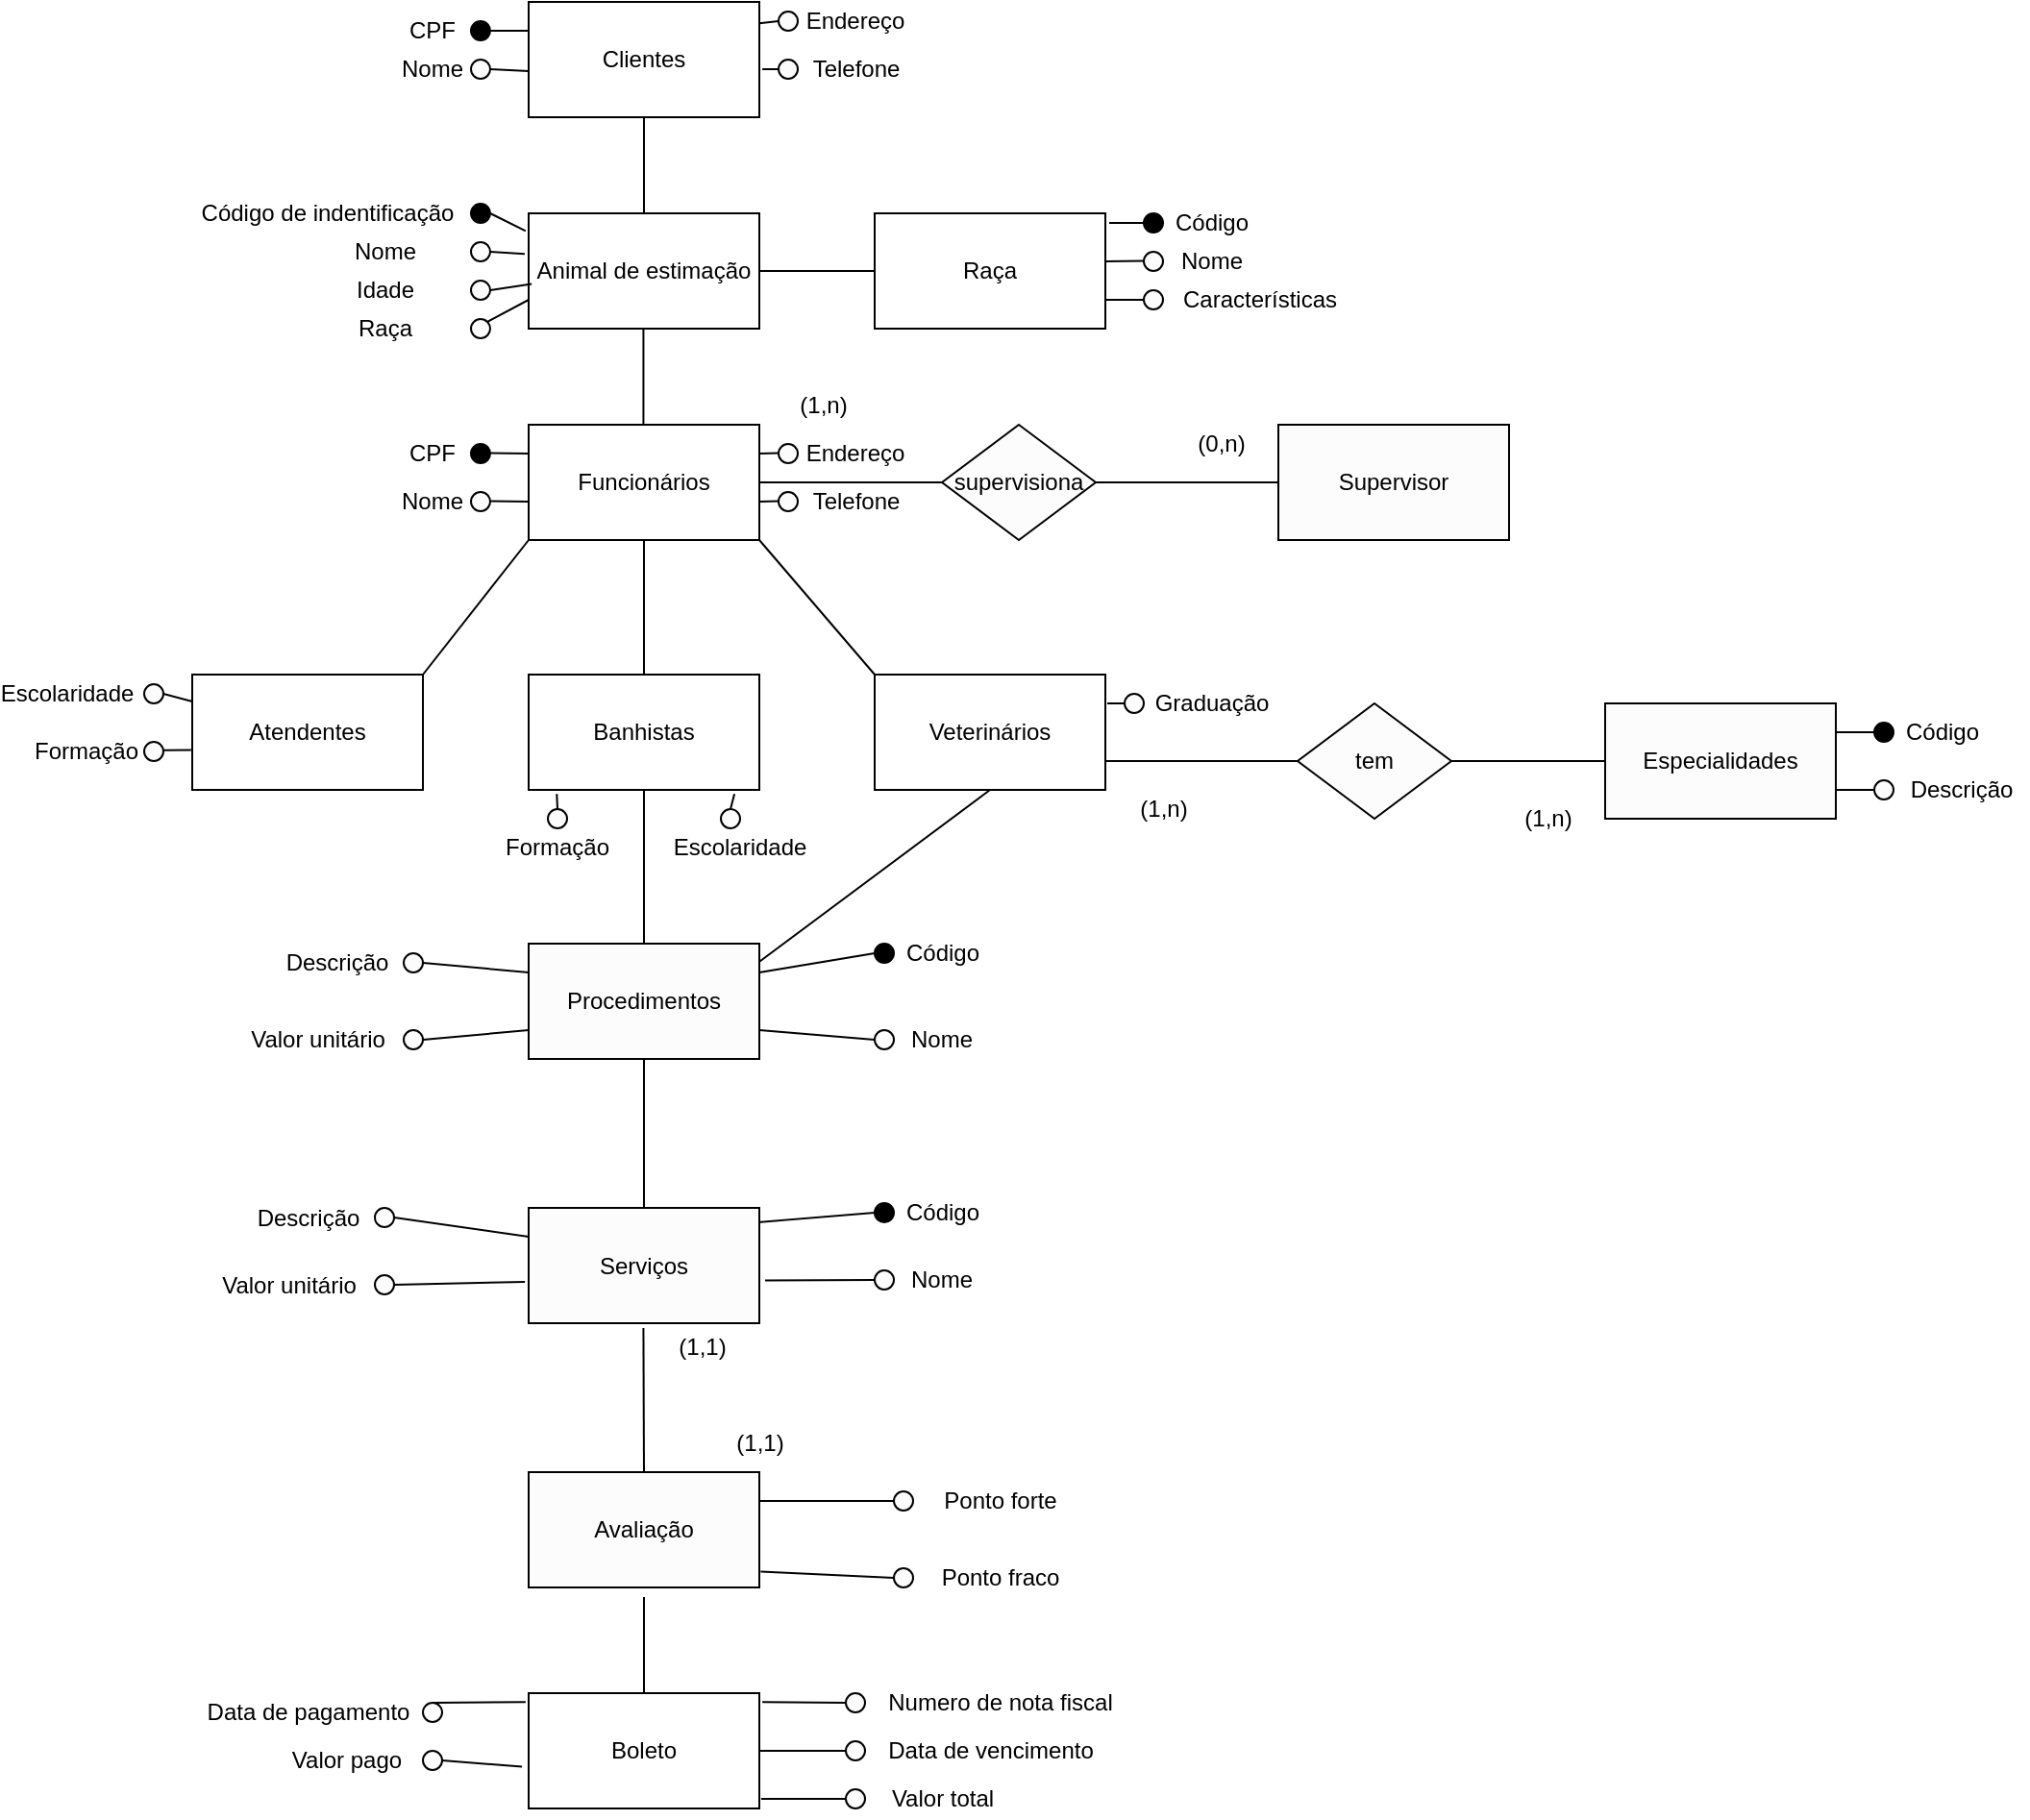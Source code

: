 <mxfile version="14.9.2" type="device"><diagram id="NPlLrMSnggXV-TD4g6x8" name="Page-1"><mxGraphModel dx="861" dy="487" grid="1" gridSize="10" guides="1" tooltips="1" connect="1" arrows="1" fold="1" page="1" pageScale="1" pageWidth="827" pageHeight="1169" math="0" shadow="0"><root><mxCell id="0"/><mxCell id="1" parent="0"/><mxCell id="u-GBJbDqIHxT70f3hszA-1" value="Funcionários" style="rounded=0;whiteSpace=wrap;html=1;" vertex="1" parent="1"><mxGeometry x="320" y="240" width="120" height="60" as="geometry"/></mxCell><mxCell id="u-GBJbDqIHxT70f3hszA-2" value="Veterinários" style="rounded=0;whiteSpace=wrap;html=1;" vertex="1" parent="1"><mxGeometry x="500" y="370" width="120" height="60" as="geometry"/></mxCell><mxCell id="u-GBJbDqIHxT70f3hszA-3" value="Banhistas" style="rounded=0;whiteSpace=wrap;html=1;" vertex="1" parent="1"><mxGeometry x="320" y="370" width="120" height="60" as="geometry"/></mxCell><mxCell id="u-GBJbDqIHxT70f3hszA-4" value="Atendentes" style="rounded=0;whiteSpace=wrap;html=1;" vertex="1" parent="1"><mxGeometry x="145" y="370" width="120" height="60" as="geometry"/></mxCell><mxCell id="u-GBJbDqIHxT70f3hszA-5" value="Clientes" style="rounded=0;whiteSpace=wrap;html=1;" vertex="1" parent="1"><mxGeometry x="320" y="20" width="120" height="60" as="geometry"/></mxCell><mxCell id="u-GBJbDqIHxT70f3hszA-6" value="Animal de estimação" style="rounded=0;whiteSpace=wrap;html=1;" vertex="1" parent="1"><mxGeometry x="320" y="130" width="120" height="60" as="geometry"/></mxCell><mxCell id="u-GBJbDqIHxT70f3hszA-7" value="Raça" style="rounded=0;whiteSpace=wrap;html=1;" vertex="1" parent="1"><mxGeometry x="500" y="130" width="120" height="60" as="geometry"/></mxCell><mxCell id="u-GBJbDqIHxT70f3hszA-12" value="Boleto" style="rounded=0;whiteSpace=wrap;html=1;" vertex="1" parent="1"><mxGeometry x="320" y="900" width="120" height="60" as="geometry"/></mxCell><mxCell id="u-GBJbDqIHxT70f3hszA-13" value="" style="endArrow=none;html=1;exitX=0.5;exitY=0;exitDx=0;exitDy=0;" edge="1" parent="1" source="u-GBJbDqIHxT70f3hszA-6"><mxGeometry width="50" height="50" relative="1" as="geometry"><mxPoint x="330" y="130" as="sourcePoint"/><mxPoint x="380" y="80" as="targetPoint"/></mxGeometry></mxCell><mxCell id="u-GBJbDqIHxT70f3hszA-14" value="" style="endArrow=none;html=1;exitX=0.5;exitY=0;exitDx=0;exitDy=0;" edge="1" parent="1"><mxGeometry width="50" height="50" relative="1" as="geometry"><mxPoint x="379.71" y="240" as="sourcePoint"/><mxPoint x="379.71" y="190" as="targetPoint"/></mxGeometry></mxCell><mxCell id="u-GBJbDqIHxT70f3hszA-15" value="" style="endArrow=none;html=1;entryX=0;entryY=0.5;entryDx=0;entryDy=0;" edge="1" parent="1" target="u-GBJbDqIHxT70f3hszA-7"><mxGeometry width="50" height="50" relative="1" as="geometry"><mxPoint x="440" y="160" as="sourcePoint"/><mxPoint x="450" y="110" as="targetPoint"/></mxGeometry></mxCell><mxCell id="u-GBJbDqIHxT70f3hszA-16" value="" style="endArrow=none;html=1;exitX=0.5;exitY=0;exitDx=0;exitDy=0;entryX=0.5;entryY=1;entryDx=0;entryDy=0;" edge="1" parent="1" source="u-GBJbDqIHxT70f3hszA-3" target="u-GBJbDqIHxT70f3hszA-1"><mxGeometry width="50" height="50" relative="1" as="geometry"><mxPoint x="379.71" y="360" as="sourcePoint"/><mxPoint x="379.71" y="310" as="targetPoint"/></mxGeometry></mxCell><mxCell id="u-GBJbDqIHxT70f3hszA-17" value="" style="endArrow=none;html=1;exitX=1;exitY=1;exitDx=0;exitDy=0;entryX=0;entryY=0;entryDx=0;entryDy=0;" edge="1" parent="1" source="u-GBJbDqIHxT70f3hszA-1" target="u-GBJbDqIHxT70f3hszA-2"><mxGeometry width="50" height="50" relative="1" as="geometry"><mxPoint x="500" y="400" as="sourcePoint"/><mxPoint x="500" y="350" as="targetPoint"/></mxGeometry></mxCell><mxCell id="u-GBJbDqIHxT70f3hszA-18" value="" style="endArrow=none;html=1;exitX=1;exitY=0;exitDx=0;exitDy=0;entryX=0;entryY=1;entryDx=0;entryDy=0;" edge="1" parent="1" source="u-GBJbDqIHxT70f3hszA-4" target="u-GBJbDqIHxT70f3hszA-1"><mxGeometry width="50" height="50" relative="1" as="geometry"><mxPoint x="190" y="399.71" as="sourcePoint"/><mxPoint x="320" y="399.71" as="targetPoint"/></mxGeometry></mxCell><mxCell id="u-GBJbDqIHxT70f3hszA-19" value="" style="endArrow=none;html=1;exitX=1;exitY=0;exitDx=0;exitDy=0;entryX=0.5;entryY=1;entryDx=0;entryDy=0;" edge="1" parent="1" target="u-GBJbDqIHxT70f3hszA-2"><mxGeometry width="50" height="50" relative="1" as="geometry"><mxPoint x="432.5" y="525" as="sourcePoint"/><mxPoint x="580" y="500" as="targetPoint"/></mxGeometry></mxCell><mxCell id="u-GBJbDqIHxT70f3hszA-21" value="" style="endArrow=none;html=1;exitX=0.5;exitY=0;exitDx=0;exitDy=0;entryX=0.5;entryY=1;entryDx=0;entryDy=0;" edge="1" parent="1" source="u-GBJbDqIHxT70f3hszA-177" target="u-GBJbDqIHxT70f3hszA-3"><mxGeometry width="50" height="50" relative="1" as="geometry"><mxPoint x="380" y="505" as="sourcePoint"/><mxPoint x="427.5" y="460" as="targetPoint"/></mxGeometry></mxCell><mxCell id="u-GBJbDqIHxT70f3hszA-22" value="" style="endArrow=none;html=1;entryX=0.5;entryY=1;entryDx=0;entryDy=0;exitX=0.5;exitY=0;exitDx=0;exitDy=0;" edge="1" parent="1" source="u-GBJbDqIHxT70f3hszA-175" target="u-GBJbDqIHxT70f3hszA-177"><mxGeometry width="50" height="50" relative="1" as="geometry"><mxPoint x="380" y="640" as="sourcePoint"/><mxPoint x="380" y="585" as="targetPoint"/></mxGeometry></mxCell><mxCell id="u-GBJbDqIHxT70f3hszA-24" value="" style="endArrow=none;html=1;exitX=0.5;exitY=0;exitDx=0;exitDy=0;" edge="1" parent="1" source="u-GBJbDqIHxT70f3hszA-12"><mxGeometry width="50" height="50" relative="1" as="geometry"><mxPoint x="379.71" y="890" as="sourcePoint"/><mxPoint x="380" y="850" as="targetPoint"/></mxGeometry></mxCell><mxCell id="u-GBJbDqIHxT70f3hszA-25" value="" style="ellipse;whiteSpace=wrap;html=1;aspect=fixed;fillColor=#000000;" vertex="1" parent="1"><mxGeometry x="290" y="30" width="10" height="10" as="geometry"/></mxCell><mxCell id="u-GBJbDqIHxT70f3hszA-29" value="CPF" style="text;html=1;strokeColor=none;fillColor=none;align=center;verticalAlign=middle;whiteSpace=wrap;rounded=0;" vertex="1" parent="1"><mxGeometry x="250" y="25" width="40" height="20" as="geometry"/></mxCell><mxCell id="u-GBJbDqIHxT70f3hszA-30" value="" style="ellipse;whiteSpace=wrap;html=1;aspect=fixed;fillColor=#FCFCFC;" vertex="1" parent="1"><mxGeometry x="290" y="50" width="10" height="10" as="geometry"/></mxCell><mxCell id="u-GBJbDqIHxT70f3hszA-31" value="Nome" style="text;html=1;strokeColor=none;fillColor=none;align=center;verticalAlign=middle;whiteSpace=wrap;rounded=0;" vertex="1" parent="1"><mxGeometry x="250" y="45" width="40" height="20" as="geometry"/></mxCell><mxCell id="u-GBJbDqIHxT70f3hszA-32" value="Endereço" style="text;html=1;strokeColor=none;fillColor=none;align=center;verticalAlign=middle;whiteSpace=wrap;rounded=0;" vertex="1" parent="1"><mxGeometry x="470" y="20" width="40" height="20" as="geometry"/></mxCell><mxCell id="u-GBJbDqIHxT70f3hszA-33" value="Telefone" style="text;html=1;align=center;verticalAlign=middle;resizable=0;points=[];autosize=1;strokeColor=none;" vertex="1" parent="1"><mxGeometry x="460" y="45" width="60" height="20" as="geometry"/></mxCell><mxCell id="u-GBJbDqIHxT70f3hszA-35" value="" style="ellipse;whiteSpace=wrap;html=1;aspect=fixed;fillColor=#FCFCFC;" vertex="1" parent="1"><mxGeometry x="450" y="25" width="10" height="10" as="geometry"/></mxCell><mxCell id="u-GBJbDqIHxT70f3hszA-36" value="" style="ellipse;whiteSpace=wrap;html=1;aspect=fixed;fillColor=#FCFCFC;" vertex="1" parent="1"><mxGeometry x="450" y="50" width="10" height="10" as="geometry"/></mxCell><mxCell id="u-GBJbDqIHxT70f3hszA-37" value="Código de indentificação" style="text;html=1;align=center;verticalAlign=middle;resizable=0;points=[];autosize=1;strokeColor=none;" vertex="1" parent="1"><mxGeometry x="140" y="120" width="150" height="20" as="geometry"/></mxCell><mxCell id="u-GBJbDqIHxT70f3hszA-38" value="Nome" style="text;html=1;align=center;verticalAlign=middle;resizable=0;points=[];autosize=1;strokeColor=none;" vertex="1" parent="1"><mxGeometry x="220" y="140" width="50" height="20" as="geometry"/></mxCell><mxCell id="u-GBJbDqIHxT70f3hszA-39" value="Idade" style="text;html=1;align=center;verticalAlign=middle;resizable=0;points=[];autosize=1;strokeColor=none;" vertex="1" parent="1"><mxGeometry x="220" y="160" width="50" height="20" as="geometry"/></mxCell><mxCell id="u-GBJbDqIHxT70f3hszA-40" value="Raça" style="text;html=1;align=center;verticalAlign=middle;resizable=0;points=[];autosize=1;strokeColor=none;" vertex="1" parent="1"><mxGeometry x="225" y="180" width="40" height="20" as="geometry"/></mxCell><mxCell id="u-GBJbDqIHxT70f3hszA-41" value="" style="ellipse;whiteSpace=wrap;html=1;aspect=fixed;fillColor=#FCFCFC;" vertex="1" parent="1"><mxGeometry x="290" y="145" width="10" height="10" as="geometry"/></mxCell><mxCell id="u-GBJbDqIHxT70f3hszA-42" value="" style="ellipse;whiteSpace=wrap;html=1;aspect=fixed;fillColor=#FCFCFC;" vertex="1" parent="1"><mxGeometry x="290" y="165" width="10" height="10" as="geometry"/></mxCell><mxCell id="u-GBJbDqIHxT70f3hszA-43" value="" style="ellipse;whiteSpace=wrap;html=1;aspect=fixed;fillColor=#FCFCFC;" vertex="1" parent="1"><mxGeometry x="290" y="185" width="10" height="10" as="geometry"/></mxCell><mxCell id="u-GBJbDqIHxT70f3hszA-44" value="" style="ellipse;whiteSpace=wrap;html=1;aspect=fixed;fillColor=#000000;" vertex="1" parent="1"><mxGeometry x="290" y="125" width="10" height="10" as="geometry"/></mxCell><mxCell id="u-GBJbDqIHxT70f3hszA-45" value="Código" style="text;html=1;align=center;verticalAlign=middle;resizable=0;points=[];autosize=1;strokeColor=none;" vertex="1" parent="1"><mxGeometry x="650" y="125" width="50" height="20" as="geometry"/></mxCell><mxCell id="u-GBJbDqIHxT70f3hszA-46" value="Nome" style="text;html=1;align=center;verticalAlign=middle;resizable=0;points=[];autosize=1;strokeColor=none;" vertex="1" parent="1"><mxGeometry x="650" y="145" width="50" height="20" as="geometry"/></mxCell><mxCell id="u-GBJbDqIHxT70f3hszA-47" value="Características" style="text;html=1;align=center;verticalAlign=middle;resizable=0;points=[];autosize=1;strokeColor=none;" vertex="1" parent="1"><mxGeometry x="650" y="165" width="100" height="20" as="geometry"/></mxCell><mxCell id="u-GBJbDqIHxT70f3hszA-48" value="" style="ellipse;whiteSpace=wrap;html=1;aspect=fixed;fillColor=#FCFCFC;" vertex="1" parent="1"><mxGeometry x="640" y="150" width="10" height="10" as="geometry"/></mxCell><mxCell id="u-GBJbDqIHxT70f3hszA-49" value="" style="ellipse;whiteSpace=wrap;html=1;aspect=fixed;fillColor=#FCFCFC;" vertex="1" parent="1"><mxGeometry x="640" y="170" width="10" height="10" as="geometry"/></mxCell><mxCell id="u-GBJbDqIHxT70f3hszA-50" value="" style="ellipse;whiteSpace=wrap;html=1;aspect=fixed;fillColor=#000000;" vertex="1" parent="1"><mxGeometry x="640" y="130" width="10" height="10" as="geometry"/></mxCell><mxCell id="u-GBJbDqIHxT70f3hszA-51" value="CPF" style="text;html=1;strokeColor=none;fillColor=none;align=center;verticalAlign=middle;whiteSpace=wrap;rounded=0;" vertex="1" parent="1"><mxGeometry x="250" y="245" width="40" height="20" as="geometry"/></mxCell><mxCell id="u-GBJbDqIHxT70f3hszA-52" value="" style="ellipse;whiteSpace=wrap;html=1;aspect=fixed;fillColor=#000000;" vertex="1" parent="1"><mxGeometry x="290" y="250" width="10" height="10" as="geometry"/></mxCell><mxCell id="u-GBJbDqIHxT70f3hszA-53" value="Nome" style="text;html=1;strokeColor=none;fillColor=none;align=center;verticalAlign=middle;whiteSpace=wrap;rounded=0;" vertex="1" parent="1"><mxGeometry x="250" y="270" width="40" height="20" as="geometry"/></mxCell><mxCell id="u-GBJbDqIHxT70f3hszA-54" value="" style="ellipse;whiteSpace=wrap;html=1;aspect=fixed;fillColor=#FCFCFC;" vertex="1" parent="1"><mxGeometry x="290" y="275" width="10" height="10" as="geometry"/></mxCell><mxCell id="u-GBJbDqIHxT70f3hszA-56" value="Endereço" style="text;html=1;strokeColor=none;fillColor=none;align=center;verticalAlign=middle;whiteSpace=wrap;rounded=0;" vertex="1" parent="1"><mxGeometry x="470" y="245" width="40" height="20" as="geometry"/></mxCell><mxCell id="u-GBJbDqIHxT70f3hszA-57" value="" style="ellipse;whiteSpace=wrap;html=1;aspect=fixed;fillColor=#FCFCFC;" vertex="1" parent="1"><mxGeometry x="450" y="250" width="10" height="10" as="geometry"/></mxCell><mxCell id="u-GBJbDqIHxT70f3hszA-58" value="Telefone" style="text;html=1;align=center;verticalAlign=middle;resizable=0;points=[];autosize=1;strokeColor=none;" vertex="1" parent="1"><mxGeometry x="460" y="270" width="60" height="20" as="geometry"/></mxCell><mxCell id="u-GBJbDqIHxT70f3hszA-60" value="" style="ellipse;whiteSpace=wrap;html=1;aspect=fixed;fillColor=#FCFCFC;" vertex="1" parent="1"><mxGeometry x="450" y="275" width="10" height="10" as="geometry"/></mxCell><mxCell id="u-GBJbDqIHxT70f3hszA-61" value="Escolaridade" style="text;html=1;strokeColor=none;fillColor=none;align=center;verticalAlign=middle;whiteSpace=wrap;rounded=0;" vertex="1" parent="1"><mxGeometry x="60" y="370" width="40" height="20" as="geometry"/></mxCell><mxCell id="u-GBJbDqIHxT70f3hszA-62" value="" style="ellipse;whiteSpace=wrap;html=1;aspect=fixed;fillColor=#FCFCFC;" vertex="1" parent="1"><mxGeometry x="120" y="375" width="10" height="10" as="geometry"/></mxCell><mxCell id="u-GBJbDqIHxT70f3hszA-63" value="Formação" style="text;html=1;strokeColor=none;fillColor=none;align=center;verticalAlign=middle;whiteSpace=wrap;rounded=0;" vertex="1" parent="1"><mxGeometry x="70" y="400" width="40" height="20" as="geometry"/></mxCell><mxCell id="u-GBJbDqIHxT70f3hszA-64" value="" style="ellipse;whiteSpace=wrap;html=1;aspect=fixed;fillColor=#FCFCFC;" vertex="1" parent="1"><mxGeometry x="120" y="405" width="10" height="10" as="geometry"/></mxCell><mxCell id="u-GBJbDqIHxT70f3hszA-68" value="Formação" style="text;html=1;strokeColor=none;fillColor=none;align=center;verticalAlign=middle;whiteSpace=wrap;rounded=0;" vertex="1" parent="1"><mxGeometry x="315" y="450" width="40" height="20" as="geometry"/></mxCell><mxCell id="u-GBJbDqIHxT70f3hszA-69" value="" style="ellipse;whiteSpace=wrap;html=1;aspect=fixed;fillColor=#FCFCFC;" vertex="1" parent="1"><mxGeometry x="330" y="440" width="10" height="10" as="geometry"/></mxCell><mxCell id="u-GBJbDqIHxT70f3hszA-70" value="Escolaridade" style="text;html=1;strokeColor=none;fillColor=none;align=center;verticalAlign=middle;whiteSpace=wrap;rounded=0;" vertex="1" parent="1"><mxGeometry x="410" y="450" width="40" height="20" as="geometry"/></mxCell><mxCell id="u-GBJbDqIHxT70f3hszA-71" value="" style="ellipse;whiteSpace=wrap;html=1;aspect=fixed;fillColor=#FCFCFC;" vertex="1" parent="1"><mxGeometry x="420" y="440" width="10" height="10" as="geometry"/></mxCell><mxCell id="u-GBJbDqIHxT70f3hszA-72" value="" style="ellipse;whiteSpace=wrap;html=1;aspect=fixed;fillColor=#FCFCFC;" vertex="1" parent="1"><mxGeometry x="630" y="380" width="10" height="10" as="geometry"/></mxCell><mxCell id="u-GBJbDqIHxT70f3hszA-74" value="Graduação" style="text;html=1;align=center;verticalAlign=middle;resizable=0;points=[];autosize=1;strokeColor=none;" vertex="1" parent="1"><mxGeometry x="640" y="375" width="70" height="20" as="geometry"/></mxCell><mxCell id="u-GBJbDqIHxT70f3hszA-78" value="" style="ellipse;whiteSpace=wrap;html=1;aspect=fixed;fillColor=#000000;" vertex="1" parent="1"><mxGeometry x="500" y="510" width="10" height="10" as="geometry"/></mxCell><mxCell id="u-GBJbDqIHxT70f3hszA-79" value="Código" style="text;html=1;align=center;verticalAlign=middle;resizable=0;points=[];autosize=1;strokeColor=none;" vertex="1" parent="1"><mxGeometry x="510" y="505" width="50" height="20" as="geometry"/></mxCell><mxCell id="u-GBJbDqIHxT70f3hszA-82" value="Nome" style="text;html=1;strokeColor=none;fillColor=none;align=center;verticalAlign=middle;whiteSpace=wrap;rounded=0;" vertex="1" parent="1"><mxGeometry x="515" y="550" width="40" height="20" as="geometry"/></mxCell><mxCell id="u-GBJbDqIHxT70f3hszA-84" value="" style="ellipse;whiteSpace=wrap;html=1;aspect=fixed;fillColor=#FCFCFC;" vertex="1" parent="1"><mxGeometry x="500" y="555" width="10" height="10" as="geometry"/></mxCell><mxCell id="u-GBJbDqIHxT70f3hszA-85" value="" style="ellipse;whiteSpace=wrap;html=1;aspect=fixed;fillColor=#FCFCFC;" vertex="1" parent="1"><mxGeometry x="255" y="555" width="10" height="10" as="geometry"/></mxCell><mxCell id="u-GBJbDqIHxT70f3hszA-86" value="" style="ellipse;whiteSpace=wrap;html=1;aspect=fixed;fillColor=#FCFCFC;" vertex="1" parent="1"><mxGeometry x="255" y="515" width="10" height="10" as="geometry"/></mxCell><mxCell id="u-GBJbDqIHxT70f3hszA-87" value="Descrição" style="text;html=1;align=center;verticalAlign=middle;resizable=0;points=[];autosize=1;strokeColor=none;" vertex="1" parent="1"><mxGeometry x="185" y="510" width="70" height="20" as="geometry"/></mxCell><mxCell id="u-GBJbDqIHxT70f3hszA-88" value="Valor unitário" style="text;html=1;align=center;verticalAlign=middle;resizable=0;points=[];autosize=1;strokeColor=none;" vertex="1" parent="1"><mxGeometry x="165" y="550" width="90" height="20" as="geometry"/></mxCell><mxCell id="u-GBJbDqIHxT70f3hszA-90" value="Supervisor" style="whiteSpace=wrap;html=1;fillColor=#FCFCFC;" vertex="1" parent="1"><mxGeometry x="710" y="240" width="120" height="60" as="geometry"/></mxCell><mxCell id="u-GBJbDqIHxT70f3hszA-91" value="" style="ellipse;whiteSpace=wrap;html=1;aspect=fixed;fillColor=#000000;" vertex="1" parent="1"><mxGeometry x="500" y="645" width="10" height="10" as="geometry"/></mxCell><mxCell id="u-GBJbDqIHxT70f3hszA-92" value="Código" style="text;html=1;align=center;verticalAlign=middle;resizable=0;points=[];autosize=1;strokeColor=none;" vertex="1" parent="1"><mxGeometry x="510" y="640" width="50" height="20" as="geometry"/></mxCell><mxCell id="u-GBJbDqIHxT70f3hszA-93" value="Nome" style="text;html=1;strokeColor=none;fillColor=none;align=center;verticalAlign=middle;whiteSpace=wrap;rounded=0;" vertex="1" parent="1"><mxGeometry x="515" y="675" width="40" height="20" as="geometry"/></mxCell><mxCell id="u-GBJbDqIHxT70f3hszA-94" value="" style="ellipse;whiteSpace=wrap;html=1;aspect=fixed;fillColor=#FCFCFC;" vertex="1" parent="1"><mxGeometry x="500" y="680" width="10" height="10" as="geometry"/></mxCell><mxCell id="u-GBJbDqIHxT70f3hszA-95" value="" style="ellipse;whiteSpace=wrap;html=1;aspect=fixed;fillColor=#FCFCFC;" vertex="1" parent="1"><mxGeometry x="240" y="647.5" width="10" height="10" as="geometry"/></mxCell><mxCell id="u-GBJbDqIHxT70f3hszA-96" value="Descrição" style="text;html=1;align=center;verticalAlign=middle;resizable=0;points=[];autosize=1;strokeColor=none;" vertex="1" parent="1"><mxGeometry x="170" y="642.5" width="70" height="20" as="geometry"/></mxCell><mxCell id="u-GBJbDqIHxT70f3hszA-97" value="" style="ellipse;whiteSpace=wrap;html=1;aspect=fixed;fillColor=#FCFCFC;" vertex="1" parent="1"><mxGeometry x="240" y="682.5" width="10" height="10" as="geometry"/></mxCell><mxCell id="u-GBJbDqIHxT70f3hszA-98" value="Valor unitário" style="text;html=1;align=center;verticalAlign=middle;resizable=0;points=[];autosize=1;strokeColor=none;" vertex="1" parent="1"><mxGeometry x="150" y="677.5" width="90" height="20" as="geometry"/></mxCell><mxCell id="u-GBJbDqIHxT70f3hszA-100" value="" style="endArrow=none;html=1;exitX=0.5;exitY=0;exitDx=0;exitDy=0;" edge="1" parent="1" source="u-GBJbDqIHxT70f3hszA-173"><mxGeometry width="50" height="50" relative="1" as="geometry"><mxPoint x="380.0" y="780" as="sourcePoint"/><mxPoint x="379.71" y="710" as="targetPoint"/></mxGeometry></mxCell><mxCell id="u-GBJbDqIHxT70f3hszA-101" value="Ponto forte" style="text;html=1;align=center;verticalAlign=middle;resizable=0;points=[];autosize=1;strokeColor=none;" vertex="1" parent="1"><mxGeometry x="530" y="790" width="70" height="20" as="geometry"/></mxCell><mxCell id="u-GBJbDqIHxT70f3hszA-102" value="Ponto fraco" style="text;html=1;align=center;verticalAlign=middle;resizable=0;points=[];autosize=1;strokeColor=none;" vertex="1" parent="1"><mxGeometry x="525" y="830" width="80" height="20" as="geometry"/></mxCell><mxCell id="u-GBJbDqIHxT70f3hszA-103" value="" style="ellipse;whiteSpace=wrap;html=1;aspect=fixed;fillColor=#FCFCFC;" vertex="1" parent="1"><mxGeometry x="510" y="795" width="10" height="10" as="geometry"/></mxCell><mxCell id="u-GBJbDqIHxT70f3hszA-104" value="" style="ellipse;whiteSpace=wrap;html=1;aspect=fixed;fillColor=#FCFCFC;" vertex="1" parent="1"><mxGeometry x="510" y="835" width="10" height="10" as="geometry"/></mxCell><mxCell id="u-GBJbDqIHxT70f3hszA-105" value="" style="ellipse;whiteSpace=wrap;html=1;aspect=fixed;fillColor=#FCFCFC;" vertex="1" parent="1"><mxGeometry x="485" y="900" width="10" height="10" as="geometry"/></mxCell><mxCell id="u-GBJbDqIHxT70f3hszA-106" value="" style="ellipse;whiteSpace=wrap;html=1;aspect=fixed;fillColor=#FCFCFC;" vertex="1" parent="1"><mxGeometry x="485" y="925" width="10" height="10" as="geometry"/></mxCell><mxCell id="u-GBJbDqIHxT70f3hszA-107" value="" style="ellipse;whiteSpace=wrap;html=1;aspect=fixed;fillColor=#FCFCFC;" vertex="1" parent="1"><mxGeometry x="485" y="950" width="10" height="10" as="geometry"/></mxCell><mxCell id="u-GBJbDqIHxT70f3hszA-108" value="" style="ellipse;whiteSpace=wrap;html=1;aspect=fixed;fillColor=#FCFCFC;" vertex="1" parent="1"><mxGeometry x="265" y="905" width="10" height="10" as="geometry"/></mxCell><mxCell id="u-GBJbDqIHxT70f3hszA-109" value="" style="ellipse;whiteSpace=wrap;html=1;aspect=fixed;fillColor=#FCFCFC;" vertex="1" parent="1"><mxGeometry x="265" y="930" width="10" height="10" as="geometry"/></mxCell><mxCell id="u-GBJbDqIHxT70f3hszA-110" value="Numero de nota fiscal" style="text;html=1;align=center;verticalAlign=middle;resizable=0;points=[];autosize=1;strokeColor=none;" vertex="1" parent="1"><mxGeometry x="500" y="895" width="130" height="20" as="geometry"/></mxCell><mxCell id="u-GBJbDqIHxT70f3hszA-111" value="Data de vencimento" style="text;html=1;align=center;verticalAlign=middle;resizable=0;points=[];autosize=1;strokeColor=none;" vertex="1" parent="1"><mxGeometry x="500" y="920" width="120" height="20" as="geometry"/></mxCell><mxCell id="u-GBJbDqIHxT70f3hszA-112" value="Valor total" style="text;html=1;align=center;verticalAlign=middle;resizable=0;points=[];autosize=1;strokeColor=none;" vertex="1" parent="1"><mxGeometry x="500" y="945" width="70" height="20" as="geometry"/></mxCell><mxCell id="u-GBJbDqIHxT70f3hszA-113" value="Data de pagamento" style="text;html=1;align=center;verticalAlign=middle;resizable=0;points=[];autosize=1;strokeColor=none;" vertex="1" parent="1"><mxGeometry x="145" y="900" width="120" height="20" as="geometry"/></mxCell><mxCell id="u-GBJbDqIHxT70f3hszA-114" value="Valor pago" style="text;html=1;align=center;verticalAlign=middle;resizable=0;points=[];autosize=1;strokeColor=none;" vertex="1" parent="1"><mxGeometry x="190" y="925" width="70" height="20" as="geometry"/></mxCell><mxCell id="u-GBJbDqIHxT70f3hszA-115" value="" style="endArrow=none;html=1;exitX=1;exitY=0.5;exitDx=0;exitDy=0;" edge="1" parent="1" source="u-GBJbDqIHxT70f3hszA-1" target="u-GBJbDqIHxT70f3hszA-154"><mxGeometry width="50" height="50" relative="1" as="geometry"><mxPoint x="549.71" y="275" as="sourcePoint"/><mxPoint x="550" y="270" as="targetPoint"/></mxGeometry></mxCell><mxCell id="u-GBJbDqIHxT70f3hszA-116" value="" style="endArrow=none;html=1;exitX=1.013;exitY=0.584;exitDx=0;exitDy=0;exitPerimeter=0;entryX=0;entryY=0.5;entryDx=0;entryDy=0;" edge="1" parent="1" source="u-GBJbDqIHxT70f3hszA-5" target="u-GBJbDqIHxT70f3hszA-36"><mxGeometry width="50" height="50" relative="1" as="geometry"><mxPoint x="519.71" y="185" as="sourcePoint"/><mxPoint x="640" y="5" as="targetPoint"/></mxGeometry></mxCell><mxCell id="u-GBJbDqIHxT70f3hszA-117" value="" style="endArrow=none;html=1;exitX=1;exitY=0.186;exitDx=0;exitDy=0;exitPerimeter=0;entryX=0;entryY=0.5;entryDx=0;entryDy=0;" edge="1" parent="1" source="u-GBJbDqIHxT70f3hszA-5" target="u-GBJbDqIHxT70f3hszA-35"><mxGeometry width="50" height="50" relative="1" as="geometry"><mxPoint x="443" y="10" as="sourcePoint"/><mxPoint x="493" y="10" as="targetPoint"/><Array as="points"/></mxGeometry></mxCell><mxCell id="u-GBJbDqIHxT70f3hszA-119" value="" style="endArrow=none;html=1;exitX=1;exitY=0.5;exitDx=0;exitDy=0;entryX=0;entryY=0.601;entryDx=0;entryDy=0;entryPerimeter=0;" edge="1" parent="1" source="u-GBJbDqIHxT70f3hszA-30" target="u-GBJbDqIHxT70f3hszA-5"><mxGeometry width="50" height="50" relative="1" as="geometry"><mxPoint x="250" y="80" as="sourcePoint"/><mxPoint x="318" y="57" as="targetPoint"/></mxGeometry></mxCell><mxCell id="u-GBJbDqIHxT70f3hszA-120" value="" style="endArrow=none;html=1;entryX=0;entryY=0.25;entryDx=0;entryDy=0;exitX=1;exitY=0.5;exitDx=0;exitDy=0;" edge="1" parent="1" source="u-GBJbDqIHxT70f3hszA-25" target="u-GBJbDqIHxT70f3hszA-5"><mxGeometry width="50" height="50" relative="1" as="geometry"><mxPoint x="240" y="10" as="sourcePoint"/><mxPoint x="300" y="10" as="targetPoint"/></mxGeometry></mxCell><mxCell id="u-GBJbDqIHxT70f3hszA-121" value="" style="endArrow=none;html=1;entryX=-0.013;entryY=0.153;entryDx=0;entryDy=0;entryPerimeter=0;exitX=1;exitY=0.5;exitDx=0;exitDy=0;" edge="1" parent="1" source="u-GBJbDqIHxT70f3hszA-44" target="u-GBJbDqIHxT70f3hszA-6"><mxGeometry width="50" height="50" relative="1" as="geometry"><mxPoint x="280" y="100" as="sourcePoint"/><mxPoint x="340" y="100" as="targetPoint"/></mxGeometry></mxCell><mxCell id="u-GBJbDqIHxT70f3hszA-122" value="" style="endArrow=none;html=1;entryX=0;entryY=0.75;entryDx=0;entryDy=0;exitX=1;exitY=0;exitDx=0;exitDy=0;" edge="1" parent="1" source="u-GBJbDqIHxT70f3hszA-43" target="u-GBJbDqIHxT70f3hszA-6"><mxGeometry width="50" height="50" relative="1" as="geometry"><mxPoint x="275" y="210" as="sourcePoint"/><mxPoint x="335" y="210" as="targetPoint"/></mxGeometry></mxCell><mxCell id="u-GBJbDqIHxT70f3hszA-123" value="" style="endArrow=none;html=1;entryX=-0.017;entryY=0.352;entryDx=0;entryDy=0;entryPerimeter=0;exitX=1;exitY=0.5;exitDx=0;exitDy=0;" edge="1" parent="1" source="u-GBJbDqIHxT70f3hszA-41" target="u-GBJbDqIHxT70f3hszA-6"><mxGeometry width="50" height="50" relative="1" as="geometry"><mxPoint x="140" y="164.43" as="sourcePoint"/><mxPoint x="200" y="164.43" as="targetPoint"/></mxGeometry></mxCell><mxCell id="u-GBJbDqIHxT70f3hszA-124" value="" style="endArrow=none;html=1;entryX=0.013;entryY=0.612;entryDx=0;entryDy=0;entryPerimeter=0;exitX=1;exitY=0.5;exitDx=0;exitDy=0;" edge="1" parent="1" source="u-GBJbDqIHxT70f3hszA-42" target="u-GBJbDqIHxT70f3hszA-6"><mxGeometry width="50" height="50" relative="1" as="geometry"><mxPoint x="299" y="167" as="sourcePoint"/><mxPoint x="317" y="167" as="targetPoint"/></mxGeometry></mxCell><mxCell id="u-GBJbDqIHxT70f3hszA-125" value="" style="endArrow=none;html=1;entryX=0;entryY=0.5;entryDx=0;entryDy=0;" edge="1" parent="1" target="u-GBJbDqIHxT70f3hszA-50"><mxGeometry width="50" height="50" relative="1" as="geometry"><mxPoint x="622" y="135" as="sourcePoint"/><mxPoint x="640" y="90" as="targetPoint"/></mxGeometry></mxCell><mxCell id="u-GBJbDqIHxT70f3hszA-126" value="" style="endArrow=none;html=1;entryX=0;entryY=0.5;entryDx=0;entryDy=0;" edge="1" parent="1"><mxGeometry width="50" height="50" relative="1" as="geometry"><mxPoint x="620" y="175" as="sourcePoint"/><mxPoint x="640" y="175" as="targetPoint"/></mxGeometry></mxCell><mxCell id="u-GBJbDqIHxT70f3hszA-127" value="" style="endArrow=none;html=1;entryX=0;entryY=0.5;entryDx=0;entryDy=0;" edge="1" parent="1"><mxGeometry width="50" height="50" relative="1" as="geometry"><mxPoint x="620" y="155" as="sourcePoint"/><mxPoint x="640" y="154.71" as="targetPoint"/></mxGeometry></mxCell><mxCell id="u-GBJbDqIHxT70f3hszA-128" value="" style="endArrow=none;html=1;" edge="1" parent="1"><mxGeometry width="50" height="50" relative="1" as="geometry"><mxPoint x="300" y="254.71" as="sourcePoint"/><mxPoint x="320" y="255" as="targetPoint"/></mxGeometry></mxCell><mxCell id="u-GBJbDqIHxT70f3hszA-129" value="" style="endArrow=none;html=1;" edge="1" parent="1"><mxGeometry width="50" height="50" relative="1" as="geometry"><mxPoint x="300" y="279.71" as="sourcePoint"/><mxPoint x="320" y="280" as="targetPoint"/><Array as="points"/></mxGeometry></mxCell><mxCell id="u-GBJbDqIHxT70f3hszA-130" value="" style="endArrow=none;html=1;entryX=0;entryY=0.5;entryDx=0;entryDy=0;exitX=1;exitY=0.25;exitDx=0;exitDy=0;" edge="1" parent="1" source="u-GBJbDqIHxT70f3hszA-1"><mxGeometry width="50" height="50" relative="1" as="geometry"><mxPoint x="390" y="254.71" as="sourcePoint"/><mxPoint x="450" y="254.71" as="targetPoint"/></mxGeometry></mxCell><mxCell id="u-GBJbDqIHxT70f3hszA-131" value="" style="endArrow=none;html=1;entryX=0;entryY=0.5;entryDx=0;entryDy=0;" edge="1" parent="1"><mxGeometry width="50" height="50" relative="1" as="geometry"><mxPoint x="440" y="280" as="sourcePoint"/><mxPoint x="450" y="279.71" as="targetPoint"/></mxGeometry></mxCell><mxCell id="u-GBJbDqIHxT70f3hszA-132" value="" style="endArrow=none;html=1;entryX=0;entryY=0.5;entryDx=0;entryDy=0;" edge="1" parent="1"><mxGeometry width="50" height="50" relative="1" as="geometry"><mxPoint x="621" y="385" as="sourcePoint"/><mxPoint x="630" y="385" as="targetPoint"/></mxGeometry></mxCell><mxCell id="u-GBJbDqIHxT70f3hszA-133" value="" style="endArrow=none;html=1;" edge="1" parent="1"><mxGeometry width="50" height="50" relative="1" as="geometry"><mxPoint x="620" y="415" as="sourcePoint"/><mxPoint x="720" y="415" as="targetPoint"/></mxGeometry></mxCell><mxCell id="u-GBJbDqIHxT70f3hszA-134" value="" style="endArrow=none;html=1;entryX=0.5;entryY=0;entryDx=0;entryDy=0;exitX=0.892;exitY=1.036;exitDx=0;exitDy=0;exitPerimeter=0;" edge="1" parent="1" source="u-GBJbDqIHxT70f3hszA-3" target="u-GBJbDqIHxT70f3hszA-71"><mxGeometry width="50" height="50" relative="1" as="geometry"><mxPoint x="445" y="395" as="sourcePoint"/><mxPoint x="505" y="395" as="targetPoint"/></mxGeometry></mxCell><mxCell id="u-GBJbDqIHxT70f3hszA-135" value="" style="endArrow=none;html=1;entryX=0;entryY=0.5;entryDx=0;entryDy=0;exitX=0.122;exitY=1.036;exitDx=0;exitDy=0;exitPerimeter=0;" edge="1" parent="1" source="u-GBJbDqIHxT70f3hszA-3"><mxGeometry width="50" height="50" relative="1" as="geometry"><mxPoint x="275" y="440" as="sourcePoint"/><mxPoint x="335" y="440" as="targetPoint"/></mxGeometry></mxCell><mxCell id="u-GBJbDqIHxT70f3hszA-136" value="" style="endArrow=none;html=1;" edge="1" parent="1" target="u-GBJbDqIHxT70f3hszA-4"><mxGeometry width="50" height="50" relative="1" as="geometry"><mxPoint x="130" y="380" as="sourcePoint"/><mxPoint x="140" y="380" as="targetPoint"/></mxGeometry></mxCell><mxCell id="u-GBJbDqIHxT70f3hszA-137" value="" style="endArrow=none;html=1;entryX=-0.005;entryY=0.655;entryDx=0;entryDy=0;entryPerimeter=0;" edge="1" parent="1" target="u-GBJbDqIHxT70f3hszA-4"><mxGeometry width="50" height="50" relative="1" as="geometry"><mxPoint x="130" y="409.43" as="sourcePoint"/><mxPoint x="140" y="409" as="targetPoint"/></mxGeometry></mxCell><mxCell id="u-GBJbDqIHxT70f3hszA-138" value="" style="endArrow=none;html=1;entryX=0;entryY=0.5;entryDx=0;entryDy=0;exitX=1;exitY=0.25;exitDx=0;exitDy=0;" edge="1" parent="1" source="u-GBJbDqIHxT70f3hszA-177" target="u-GBJbDqIHxT70f3hszA-78"><mxGeometry width="50" height="50" relative="1" as="geometry"><mxPoint x="454.97" y="530.04" as="sourcePoint"/><mxPoint x="515" y="524.43" as="targetPoint"/></mxGeometry></mxCell><mxCell id="u-GBJbDqIHxT70f3hszA-139" value="" style="endArrow=none;html=1;entryX=0;entryY=0.5;entryDx=0;entryDy=0;exitX=1;exitY=0.75;exitDx=0;exitDy=0;" edge="1" parent="1" source="u-GBJbDqIHxT70f3hszA-177" target="u-GBJbDqIHxT70f3hszA-84"><mxGeometry width="50" height="50" relative="1" as="geometry"><mxPoint x="450" y="560" as="sourcePoint"/><mxPoint x="490" y="585" as="targetPoint"/></mxGeometry></mxCell><mxCell id="u-GBJbDqIHxT70f3hszA-140" value="" style="endArrow=none;html=1;entryX=0;entryY=0.25;entryDx=0;entryDy=0;exitX=1;exitY=0.5;exitDx=0;exitDy=0;" edge="1" parent="1" source="u-GBJbDqIHxT70f3hszA-86" target="u-GBJbDqIHxT70f3hszA-177"><mxGeometry width="50" height="50" relative="1" as="geometry"><mxPoint x="267" y="490" as="sourcePoint"/><mxPoint x="310.07" y="530.04" as="targetPoint"/></mxGeometry></mxCell><mxCell id="u-GBJbDqIHxT70f3hszA-141" value="" style="endArrow=none;html=1;entryX=0;entryY=0.75;entryDx=0;entryDy=0;exitX=1;exitY=0.5;exitDx=0;exitDy=0;" edge="1" parent="1" source="u-GBJbDqIHxT70f3hszA-85" target="u-GBJbDqIHxT70f3hszA-177"><mxGeometry width="50" height="50" relative="1" as="geometry"><mxPoint x="270" y="600" as="sourcePoint"/><mxPoint x="307.55" y="559.48" as="targetPoint"/></mxGeometry></mxCell><mxCell id="u-GBJbDqIHxT70f3hszA-143" value="" style="endArrow=none;html=1;exitX=1;exitY=0.5;exitDx=0;exitDy=0;entryX=0;entryY=0.25;entryDx=0;entryDy=0;" edge="1" parent="1" source="u-GBJbDqIHxT70f3hszA-95" target="u-GBJbDqIHxT70f3hszA-175"><mxGeometry width="50" height="50" relative="1" as="geometry"><mxPoint x="250" y="630" as="sourcePoint"/><mxPoint x="299.719" y="659.193" as="targetPoint"/></mxGeometry></mxCell><mxCell id="u-GBJbDqIHxT70f3hszA-144" value="" style="endArrow=none;html=1;exitX=1;exitY=0.5;exitDx=0;exitDy=0;entryX=-0.016;entryY=0.642;entryDx=0;entryDy=0;entryPerimeter=0;" edge="1" parent="1" source="u-GBJbDqIHxT70f3hszA-97" target="u-GBJbDqIHxT70f3hszA-175"><mxGeometry width="50" height="50" relative="1" as="geometry"><mxPoint x="234.93" y="719.96" as="sourcePoint"/><mxPoint x="299.719" y="680.807" as="targetPoint"/></mxGeometry></mxCell><mxCell id="u-GBJbDqIHxT70f3hszA-145" value="" style="endArrow=none;html=1;exitX=0.994;exitY=0.124;exitDx=0;exitDy=0;exitPerimeter=0;" edge="1" parent="1" source="u-GBJbDqIHxT70f3hszA-175"><mxGeometry width="50" height="50" relative="1" as="geometry"><mxPoint x="455.429" y="657.429" as="sourcePoint"/><mxPoint x="500" y="650" as="targetPoint"/></mxGeometry></mxCell><mxCell id="u-GBJbDqIHxT70f3hszA-146" value="" style="endArrow=none;html=1;entryX=0;entryY=0.5;entryDx=0;entryDy=0;exitX=1.025;exitY=0.629;exitDx=0;exitDy=0;exitPerimeter=0;" edge="1" parent="1" source="u-GBJbDqIHxT70f3hszA-175" target="u-GBJbDqIHxT70f3hszA-94"><mxGeometry width="50" height="50" relative="1" as="geometry"><mxPoint x="464.48" y="678.4" as="sourcePoint"/><mxPoint x="495.07" y="710" as="targetPoint"/></mxGeometry></mxCell><mxCell id="u-GBJbDqIHxT70f3hszA-147" value="" style="endArrow=none;html=1;entryX=0;entryY=0.5;entryDx=0;entryDy=0;exitX=1;exitY=0.25;exitDx=0;exitDy=0;" edge="1" parent="1" source="u-GBJbDqIHxT70f3hszA-173" target="u-GBJbDqIHxT70f3hszA-103"><mxGeometry width="50" height="50" relative="1" as="geometry"><mxPoint x="458.767" y="807.882" as="sourcePoint"/><mxPoint x="490.0" y="745" as="targetPoint"/></mxGeometry></mxCell><mxCell id="u-GBJbDqIHxT70f3hszA-148" value="" style="endArrow=none;html=1;entryX=0;entryY=0.5;entryDx=0;entryDy=0;exitX=1.006;exitY=0.863;exitDx=0;exitDy=0;exitPerimeter=0;" edge="1" parent="1" source="u-GBJbDqIHxT70f3hszA-173" target="u-GBJbDqIHxT70f3hszA-104"><mxGeometry width="50" height="50" relative="1" as="geometry"><mxPoint x="458.767" y="832.118" as="sourcePoint"/><mxPoint x="490.0" y="820.04" as="targetPoint"/></mxGeometry></mxCell><mxCell id="u-GBJbDqIHxT70f3hszA-149" value="" style="endArrow=none;html=1;entryX=0;entryY=0.5;entryDx=0;entryDy=0;exitX=1.013;exitY=0.077;exitDx=0;exitDy=0;exitPerimeter=0;" edge="1" parent="1" source="u-GBJbDqIHxT70f3hszA-12" target="u-GBJbDqIHxT70f3hszA-105"><mxGeometry width="50" height="50" relative="1" as="geometry"><mxPoint x="416.827" y="827.805" as="sourcePoint"/><mxPoint x="460" y="835" as="targetPoint"/></mxGeometry></mxCell><mxCell id="u-GBJbDqIHxT70f3hszA-150" value="" style="endArrow=none;html=1;entryX=0;entryY=0.5;entryDx=0;entryDy=0;exitX=1;exitY=0.5;exitDx=0;exitDy=0;" edge="1" parent="1" source="u-GBJbDqIHxT70f3hszA-12" target="u-GBJbDqIHxT70f3hszA-106"><mxGeometry width="50" height="50" relative="1" as="geometry"><mxPoint x="416.827" y="820.005" as="sourcePoint"/><mxPoint x="460" y="827.2" as="targetPoint"/></mxGeometry></mxCell><mxCell id="u-GBJbDqIHxT70f3hszA-151" value="" style="endArrow=none;html=1;entryX=0;entryY=0.5;entryDx=0;entryDy=0;exitX=1.008;exitY=0.917;exitDx=0;exitDy=0;exitPerimeter=0;" edge="1" parent="1" source="u-GBJbDqIHxT70f3hszA-12" target="u-GBJbDqIHxT70f3hszA-107"><mxGeometry width="50" height="50" relative="1" as="geometry"><mxPoint x="441" y="895" as="sourcePoint"/><mxPoint x="451.59" y="947.2" as="targetPoint"/></mxGeometry></mxCell><mxCell id="u-GBJbDqIHxT70f3hszA-152" value="" style="endArrow=none;html=1;entryX=-0.013;entryY=0.077;entryDx=0;entryDy=0;entryPerimeter=0;" edge="1" parent="1" target="u-GBJbDqIHxT70f3hszA-12"><mxGeometry width="50" height="50" relative="1" as="geometry"><mxPoint x="270" y="905" as="sourcePoint"/><mxPoint x="320" y="817" as="targetPoint"/></mxGeometry></mxCell><mxCell id="u-GBJbDqIHxT70f3hszA-153" value="" style="endArrow=none;html=1;entryX=-0.029;entryY=0.638;entryDx=0;entryDy=0;exitX=1;exitY=0.5;exitDx=0;exitDy=0;entryPerimeter=0;" edge="1" parent="1" source="u-GBJbDqIHxT70f3hszA-109" target="u-GBJbDqIHxT70f3hszA-12"><mxGeometry width="50" height="50" relative="1" as="geometry"><mxPoint x="276.827" y="930.005" as="sourcePoint"/><mxPoint x="320" y="937.2" as="targetPoint"/></mxGeometry></mxCell><mxCell id="u-GBJbDqIHxT70f3hszA-154" value="supervisiona" style="rhombus;whiteSpace=wrap;html=1;fillColor=#FCFCFC;" vertex="1" parent="1"><mxGeometry x="535" y="240" width="80" height="60" as="geometry"/></mxCell><mxCell id="u-GBJbDqIHxT70f3hszA-155" value="" style="endArrow=none;html=1;entryX=0;entryY=0.5;entryDx=0;entryDy=0;exitX=1;exitY=0.5;exitDx=0;exitDy=0;" edge="1" parent="1" source="u-GBJbDqIHxT70f3hszA-154" target="u-GBJbDqIHxT70f3hszA-90"><mxGeometry width="50" height="50" relative="1" as="geometry"><mxPoint x="560" y="350" as="sourcePoint"/><mxPoint x="610" y="300" as="targetPoint"/></mxGeometry></mxCell><mxCell id="u-GBJbDqIHxT70f3hszA-156" value="(0,n)" style="text;html=1;align=center;verticalAlign=middle;resizable=0;points=[];autosize=1;strokeColor=none;" vertex="1" parent="1"><mxGeometry x="660" y="240" width="40" height="20" as="geometry"/></mxCell><mxCell id="u-GBJbDqIHxT70f3hszA-157" value="(1,n)" style="text;html=1;align=center;verticalAlign=middle;resizable=0;points=[];autosize=1;strokeColor=none;" vertex="1" parent="1"><mxGeometry x="453" y="220" width="40" height="20" as="geometry"/></mxCell><mxCell id="u-GBJbDqIHxT70f3hszA-158" value="Especialidades" style="whiteSpace=wrap;html=1;fillColor=#FCFCFC;" vertex="1" parent="1"><mxGeometry x="880" y="385" width="120" height="60" as="geometry"/></mxCell><mxCell id="u-GBJbDqIHxT70f3hszA-159" value="tem" style="rhombus;whiteSpace=wrap;html=1;fillColor=#FCFCFC;" vertex="1" parent="1"><mxGeometry x="720" y="385" width="80" height="60" as="geometry"/></mxCell><mxCell id="u-GBJbDqIHxT70f3hszA-160" value="" style="endArrow=none;html=1;entryX=0;entryY=0.5;entryDx=0;entryDy=0;exitX=1;exitY=0.5;exitDx=0;exitDy=0;" edge="1" parent="1" source="u-GBJbDqIHxT70f3hszA-159" target="u-GBJbDqIHxT70f3hszA-158"><mxGeometry width="50" height="50" relative="1" as="geometry"><mxPoint x="780" y="530" as="sourcePoint"/><mxPoint x="830" y="480" as="targetPoint"/></mxGeometry></mxCell><mxCell id="u-GBJbDqIHxT70f3hszA-161" value="(1,n)" style="text;html=1;align=center;verticalAlign=middle;resizable=0;points=[];autosize=1;strokeColor=none;" vertex="1" parent="1"><mxGeometry x="630" y="430" width="40" height="20" as="geometry"/></mxCell><mxCell id="u-GBJbDqIHxT70f3hszA-162" value="(1,n)" style="text;html=1;align=center;verticalAlign=middle;resizable=0;points=[];autosize=1;strokeColor=none;" vertex="1" parent="1"><mxGeometry x="830" y="435" width="40" height="20" as="geometry"/></mxCell><mxCell id="u-GBJbDqIHxT70f3hszA-163" value="" style="ellipse;whiteSpace=wrap;html=1;aspect=fixed;fillColor=#000000;" vertex="1" parent="1"><mxGeometry x="1020" y="395" width="10" height="10" as="geometry"/></mxCell><mxCell id="u-GBJbDqIHxT70f3hszA-165" value="" style="ellipse;whiteSpace=wrap;html=1;aspect=fixed;fillColor=#FCFCFC;" vertex="1" parent="1"><mxGeometry x="1020" y="425" width="10" height="10" as="geometry"/></mxCell><mxCell id="u-GBJbDqIHxT70f3hszA-166" value="Código" style="text;html=1;align=center;verticalAlign=middle;resizable=0;points=[];autosize=1;strokeColor=none;" vertex="1" parent="1"><mxGeometry x="1030" y="390" width="50" height="20" as="geometry"/></mxCell><mxCell id="u-GBJbDqIHxT70f3hszA-167" value="Descrição" style="text;html=1;align=center;verticalAlign=middle;resizable=0;points=[];autosize=1;strokeColor=none;" vertex="1" parent="1"><mxGeometry x="1030" y="420" width="70" height="20" as="geometry"/></mxCell><mxCell id="u-GBJbDqIHxT70f3hszA-168" value="" style="endArrow=none;html=1;entryX=0;entryY=0.5;entryDx=0;entryDy=0;exitX=1;exitY=0.25;exitDx=0;exitDy=0;" edge="1" parent="1" source="u-GBJbDqIHxT70f3hszA-158" target="u-GBJbDqIHxT70f3hszA-163"><mxGeometry width="50" height="50" relative="1" as="geometry"><mxPoint x="790" y="370" as="sourcePoint"/><mxPoint x="840" y="320" as="targetPoint"/></mxGeometry></mxCell><mxCell id="u-GBJbDqIHxT70f3hszA-169" value="" style="endArrow=none;html=1;entryX=0;entryY=0.5;entryDx=0;entryDy=0;exitX=1;exitY=0.75;exitDx=0;exitDy=0;" edge="1" parent="1" source="u-GBJbDqIHxT70f3hszA-158" target="u-GBJbDqIHxT70f3hszA-165"><mxGeometry width="50" height="50" relative="1" as="geometry"><mxPoint x="790" y="370" as="sourcePoint"/><mxPoint x="840" y="320" as="targetPoint"/></mxGeometry></mxCell><mxCell id="u-GBJbDqIHxT70f3hszA-170" value="(1,1)" style="text;html=1;align=center;verticalAlign=middle;resizable=0;points=[];autosize=1;strokeColor=none;" vertex="1" parent="1"><mxGeometry x="390" y="710" width="40" height="20" as="geometry"/></mxCell><mxCell id="u-GBJbDqIHxT70f3hszA-172" value="(1,1)" style="text;html=1;align=center;verticalAlign=middle;resizable=0;points=[];autosize=1;strokeColor=none;" vertex="1" parent="1"><mxGeometry x="420" y="760" width="40" height="20" as="geometry"/></mxCell><mxCell id="u-GBJbDqIHxT70f3hszA-173" value="Avaliação" style="rounded=0;whiteSpace=wrap;html=1;fillColor=#FCFCFC;" vertex="1" parent="1"><mxGeometry x="320" y="785" width="120" height="60" as="geometry"/></mxCell><mxCell id="u-GBJbDqIHxT70f3hszA-175" value="Serviços" style="rounded=0;whiteSpace=wrap;html=1;fillColor=#FCFCFC;" vertex="1" parent="1"><mxGeometry x="320" y="647.5" width="120" height="60" as="geometry"/></mxCell><mxCell id="u-GBJbDqIHxT70f3hszA-177" value="Procedimentos" style="rounded=0;whiteSpace=wrap;html=1;fillColor=#FCFCFC;" vertex="1" parent="1"><mxGeometry x="320" y="510" width="120" height="60" as="geometry"/></mxCell></root></mxGraphModel></diagram></mxfile>